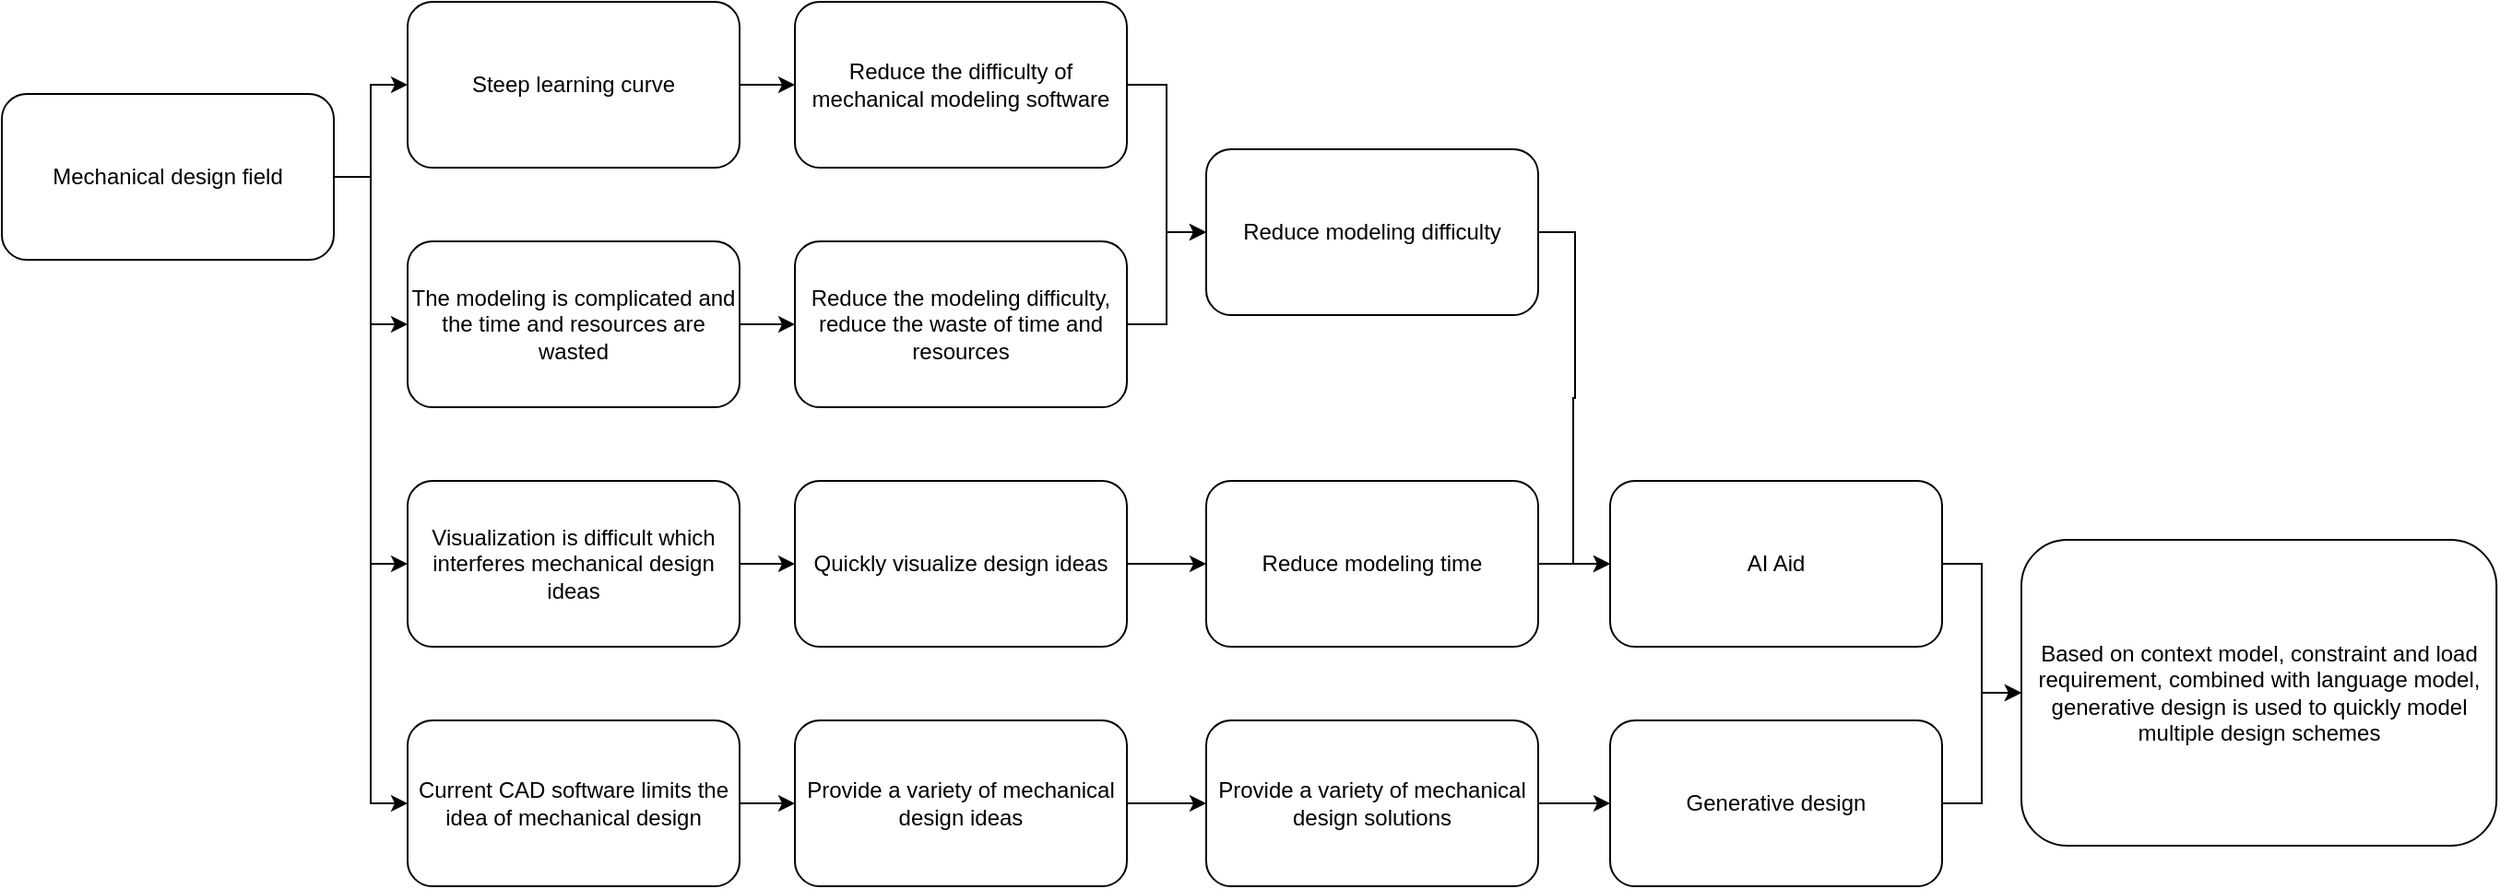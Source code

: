 <mxfile version="21.6.1" type="github">
  <diagram name="第 1 页" id="B0S4sWDJ5THNqiTK3_nA">
    <mxGraphModel dx="2843" dy="1254" grid="1" gridSize="10" guides="1" tooltips="1" connect="1" arrows="1" fold="1" page="1" pageScale="1" pageWidth="827" pageHeight="583" math="0" shadow="0">
      <root>
        <mxCell id="0" />
        <mxCell id="1" parent="0" />
        <mxCell id="CM4tmKmZZlN-P_1D_GaO-49" value="" style="edgeStyle=orthogonalEdgeStyle;rounded=0;orthogonalLoop=1;jettySize=auto;html=1;entryX=0;entryY=0.5;entryDx=0;entryDy=0;" edge="1" parent="1" source="CM4tmKmZZlN-P_1D_GaO-33" target="CM4tmKmZZlN-P_1D_GaO-35">
          <mxGeometry relative="1" as="geometry" />
        </mxCell>
        <mxCell id="CM4tmKmZZlN-P_1D_GaO-50" value="" style="edgeStyle=orthogonalEdgeStyle;rounded=0;orthogonalLoop=1;jettySize=auto;html=1;entryX=0;entryY=0.5;entryDx=0;entryDy=0;" edge="1" parent="1" source="CM4tmKmZZlN-P_1D_GaO-33" target="CM4tmKmZZlN-P_1D_GaO-42">
          <mxGeometry relative="1" as="geometry" />
        </mxCell>
        <mxCell id="CM4tmKmZZlN-P_1D_GaO-51" value="" style="edgeStyle=orthogonalEdgeStyle;rounded=0;orthogonalLoop=1;jettySize=auto;html=1;entryX=0;entryY=0.5;entryDx=0;entryDy=0;" edge="1" parent="1" source="CM4tmKmZZlN-P_1D_GaO-33" target="CM4tmKmZZlN-P_1D_GaO-45">
          <mxGeometry relative="1" as="geometry" />
        </mxCell>
        <mxCell id="CM4tmKmZZlN-P_1D_GaO-52" value="" style="edgeStyle=orthogonalEdgeStyle;rounded=0;orthogonalLoop=1;jettySize=auto;html=1;entryX=0;entryY=0.5;entryDx=0;entryDy=0;" edge="1" parent="1" source="CM4tmKmZZlN-P_1D_GaO-33" target="CM4tmKmZZlN-P_1D_GaO-41">
          <mxGeometry relative="1" as="geometry" />
        </mxCell>
        <mxCell id="CM4tmKmZZlN-P_1D_GaO-33" value="Mechanical design field" style="rounded=1;whiteSpace=wrap;html=1;" vertex="1" parent="1">
          <mxGeometry x="-770" y="50" width="180" height="90" as="geometry" />
        </mxCell>
        <mxCell id="CM4tmKmZZlN-P_1D_GaO-80" value="" style="edgeStyle=orthogonalEdgeStyle;rounded=0;orthogonalLoop=1;jettySize=auto;html=1;" edge="1" parent="1" source="CM4tmKmZZlN-P_1D_GaO-34" target="CM4tmKmZZlN-P_1D_GaO-78">
          <mxGeometry relative="1" as="geometry" />
        </mxCell>
        <mxCell id="CM4tmKmZZlN-P_1D_GaO-34" value="Generative design" style="rounded=1;whiteSpace=wrap;html=1;" vertex="1" parent="1">
          <mxGeometry x="102" y="390" width="180" height="90" as="geometry" />
        </mxCell>
        <mxCell id="CM4tmKmZZlN-P_1D_GaO-59" value="" style="edgeStyle=orthogonalEdgeStyle;rounded=0;orthogonalLoop=1;jettySize=auto;html=1;" edge="1" parent="1" source="CM4tmKmZZlN-P_1D_GaO-35" target="CM4tmKmZZlN-P_1D_GaO-53">
          <mxGeometry relative="1" as="geometry" />
        </mxCell>
        <mxCell id="CM4tmKmZZlN-P_1D_GaO-35" value="The modeling is complicated and the time and resources are wasted" style="rounded=1;whiteSpace=wrap;html=1;" vertex="1" parent="1">
          <mxGeometry x="-550" y="130" width="180" height="90" as="geometry" />
        </mxCell>
        <mxCell id="CM4tmKmZZlN-P_1D_GaO-79" style="edgeStyle=orthogonalEdgeStyle;rounded=0;orthogonalLoop=1;jettySize=auto;html=1;entryX=0;entryY=0.5;entryDx=0;entryDy=0;" edge="1" parent="1" source="CM4tmKmZZlN-P_1D_GaO-36" target="CM4tmKmZZlN-P_1D_GaO-78">
          <mxGeometry relative="1" as="geometry" />
        </mxCell>
        <mxCell id="CM4tmKmZZlN-P_1D_GaO-36" value="AI Aid" style="rounded=1;whiteSpace=wrap;html=1;" vertex="1" parent="1">
          <mxGeometry x="102" y="260" width="180" height="90" as="geometry" />
        </mxCell>
        <mxCell id="CM4tmKmZZlN-P_1D_GaO-60" value="" style="edgeStyle=orthogonalEdgeStyle;rounded=0;orthogonalLoop=1;jettySize=auto;html=1;" edge="1" parent="1" source="CM4tmKmZZlN-P_1D_GaO-41" target="CM4tmKmZZlN-P_1D_GaO-54">
          <mxGeometry relative="1" as="geometry" />
        </mxCell>
        <mxCell id="CM4tmKmZZlN-P_1D_GaO-41" value="Visualization is difficult which interferes mechanical design ideas" style="rounded=1;whiteSpace=wrap;html=1;" vertex="1" parent="1">
          <mxGeometry x="-550" y="260" width="180" height="90" as="geometry" />
        </mxCell>
        <mxCell id="CM4tmKmZZlN-P_1D_GaO-57" value="" style="edgeStyle=orthogonalEdgeStyle;rounded=0;orthogonalLoop=1;jettySize=auto;html=1;" edge="1" parent="1" source="CM4tmKmZZlN-P_1D_GaO-42" target="CM4tmKmZZlN-P_1D_GaO-55">
          <mxGeometry relative="1" as="geometry" />
        </mxCell>
        <mxCell id="CM4tmKmZZlN-P_1D_GaO-42" value="Current CAD software limits the idea of mechanical design" style="rounded=1;whiteSpace=wrap;html=1;" vertex="1" parent="1">
          <mxGeometry x="-550" y="390" width="180" height="90" as="geometry" />
        </mxCell>
        <mxCell id="CM4tmKmZZlN-P_1D_GaO-58" value="" style="edgeStyle=orthogonalEdgeStyle;rounded=0;orthogonalLoop=1;jettySize=auto;html=1;" edge="1" parent="1" source="CM4tmKmZZlN-P_1D_GaO-45" target="CM4tmKmZZlN-P_1D_GaO-56">
          <mxGeometry relative="1" as="geometry" />
        </mxCell>
        <mxCell id="CM4tmKmZZlN-P_1D_GaO-45" value="Steep learning curve" style="rounded=1;whiteSpace=wrap;html=1;" vertex="1" parent="1">
          <mxGeometry x="-550" width="180" height="90" as="geometry" />
        </mxCell>
        <mxCell id="CM4tmKmZZlN-P_1D_GaO-65" value="" style="edgeStyle=orthogonalEdgeStyle;rounded=0;orthogonalLoop=1;jettySize=auto;html=1;" edge="1" parent="1" source="CM4tmKmZZlN-P_1D_GaO-53" target="CM4tmKmZZlN-P_1D_GaO-64">
          <mxGeometry relative="1" as="geometry" />
        </mxCell>
        <mxCell id="CM4tmKmZZlN-P_1D_GaO-53" value="Reduce the modeling difficulty, reduce the waste of time and resources" style="rounded=1;whiteSpace=wrap;html=1;" vertex="1" parent="1">
          <mxGeometry x="-340" y="130" width="180" height="90" as="geometry" />
        </mxCell>
        <mxCell id="CM4tmKmZZlN-P_1D_GaO-67" value="" style="edgeStyle=orthogonalEdgeStyle;rounded=0;orthogonalLoop=1;jettySize=auto;html=1;" edge="1" parent="1" source="CM4tmKmZZlN-P_1D_GaO-54" target="CM4tmKmZZlN-P_1D_GaO-61">
          <mxGeometry relative="1" as="geometry" />
        </mxCell>
        <mxCell id="CM4tmKmZZlN-P_1D_GaO-54" value="Quickly visualize design ideas" style="rounded=1;whiteSpace=wrap;html=1;" vertex="1" parent="1">
          <mxGeometry x="-340" y="260" width="180" height="90" as="geometry" />
        </mxCell>
        <mxCell id="CM4tmKmZZlN-P_1D_GaO-68" value="" style="edgeStyle=orthogonalEdgeStyle;rounded=0;orthogonalLoop=1;jettySize=auto;html=1;" edge="1" parent="1" source="CM4tmKmZZlN-P_1D_GaO-55" target="CM4tmKmZZlN-P_1D_GaO-62">
          <mxGeometry relative="1" as="geometry" />
        </mxCell>
        <mxCell id="CM4tmKmZZlN-P_1D_GaO-55" value="Provide a variety of mechanical design ideas" style="rounded=1;whiteSpace=wrap;html=1;" vertex="1" parent="1">
          <mxGeometry x="-340" y="390" width="180" height="90" as="geometry" />
        </mxCell>
        <mxCell id="CM4tmKmZZlN-P_1D_GaO-66" value="" style="edgeStyle=orthogonalEdgeStyle;rounded=0;orthogonalLoop=1;jettySize=auto;html=1;" edge="1" parent="1" source="CM4tmKmZZlN-P_1D_GaO-56" target="CM4tmKmZZlN-P_1D_GaO-64">
          <mxGeometry relative="1" as="geometry" />
        </mxCell>
        <mxCell id="CM4tmKmZZlN-P_1D_GaO-56" value="Reduce the difficulty of mechanical modeling software" style="rounded=1;whiteSpace=wrap;html=1;" vertex="1" parent="1">
          <mxGeometry x="-340" width="180" height="90" as="geometry" />
        </mxCell>
        <mxCell id="CM4tmKmZZlN-P_1D_GaO-76" style="edgeStyle=orthogonalEdgeStyle;rounded=0;orthogonalLoop=1;jettySize=auto;html=1;entryX=0;entryY=0.5;entryDx=0;entryDy=0;" edge="1" parent="1" source="CM4tmKmZZlN-P_1D_GaO-61" target="CM4tmKmZZlN-P_1D_GaO-36">
          <mxGeometry relative="1" as="geometry" />
        </mxCell>
        <mxCell id="CM4tmKmZZlN-P_1D_GaO-61" value="Reduce modeling time" style="rounded=1;whiteSpace=wrap;html=1;" vertex="1" parent="1">
          <mxGeometry x="-117" y="260" width="180" height="90" as="geometry" />
        </mxCell>
        <mxCell id="CM4tmKmZZlN-P_1D_GaO-74" value="" style="edgeStyle=orthogonalEdgeStyle;rounded=0;orthogonalLoop=1;jettySize=auto;html=1;" edge="1" parent="1" source="CM4tmKmZZlN-P_1D_GaO-62" target="CM4tmKmZZlN-P_1D_GaO-34">
          <mxGeometry relative="1" as="geometry" />
        </mxCell>
        <mxCell id="CM4tmKmZZlN-P_1D_GaO-62" value="Provide a variety of mechanical design solutions" style="rounded=1;whiteSpace=wrap;html=1;" vertex="1" parent="1">
          <mxGeometry x="-117" y="390" width="180" height="90" as="geometry" />
        </mxCell>
        <mxCell id="CM4tmKmZZlN-P_1D_GaO-77" style="edgeStyle=orthogonalEdgeStyle;rounded=0;orthogonalLoop=1;jettySize=auto;html=1;entryX=0;entryY=0.5;entryDx=0;entryDy=0;" edge="1" parent="1" source="CM4tmKmZZlN-P_1D_GaO-64" target="CM4tmKmZZlN-P_1D_GaO-36">
          <mxGeometry relative="1" as="geometry" />
        </mxCell>
        <mxCell id="CM4tmKmZZlN-P_1D_GaO-64" value="Reduce modeling difficulty" style="rounded=1;whiteSpace=wrap;html=1;" vertex="1" parent="1">
          <mxGeometry x="-117" y="80" width="180" height="90" as="geometry" />
        </mxCell>
        <mxCell id="CM4tmKmZZlN-P_1D_GaO-78" value="Based on context model, constraint and load requirement, combined with language model, generative design is used to quickly model multiple design schemes" style="rounded=1;whiteSpace=wrap;html=1;" vertex="1" parent="1">
          <mxGeometry x="325" y="292" width="257.59" height="166" as="geometry" />
        </mxCell>
      </root>
    </mxGraphModel>
  </diagram>
</mxfile>

